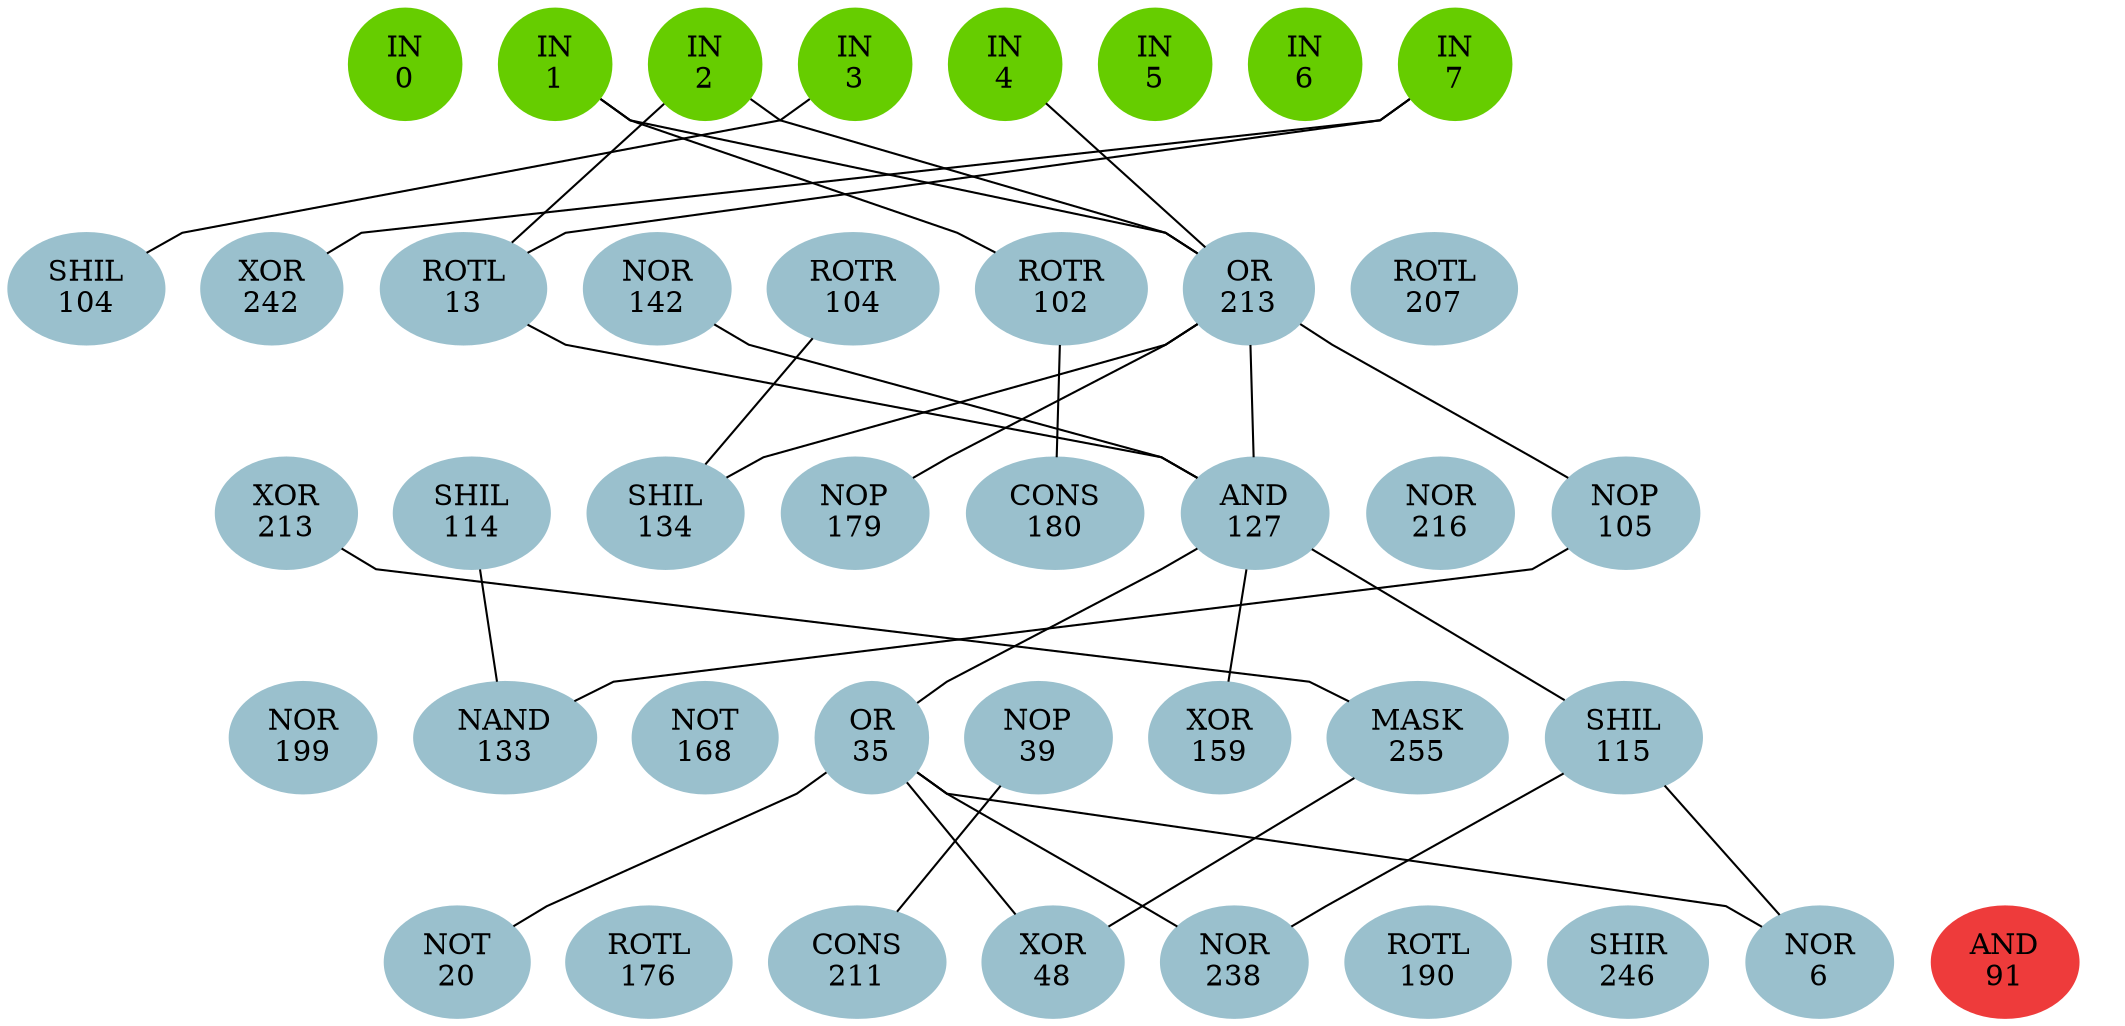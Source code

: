 graph EACircuit {
rankdir=BT;
ranksep=0.75;
ordering=out;
splines=polyline;
node [style=filled, color=lightblue2];

{ rank=same;
node [color=chartreuse3];
"-1_0"[label="IN\n0"];
node [color=chartreuse3];
"-1_1"[label="IN\n1"];
node [color=chartreuse3];
"-1_2"[label="IN\n2"];
node [color=chartreuse3];
"-1_3"[label="IN\n3"];
node [color=chartreuse3];
"-1_4"[label="IN\n4"];
node [color=chartreuse3];
"-1_5"[label="IN\n5"];
node [color=chartreuse3];
"-1_6"[label="IN\n6"];
node [color=chartreuse3];
"-1_7"[label="IN\n7"];
}
{ rank=same;
node [color=lightblue3];
"0_0"[label="SHIL\n104"];
node [color=lightblue3];
"0_1"[label="XOR\n242"];
node [color=lightblue3];
"0_2"[label="ROTL\n13"];
node [color=lightblue3];
"0_3"[label="NOR\n142"];
node [color=lightblue3];
"0_4"[label="ROTR\n104"];
node [color=lightblue3];
"0_5"[label="ROTR\n102"];
node [color=lightblue3];
"0_6"[label="OR\n213"];
node [color=lightblue3];
"0_7"[label="ROTL\n207"];
}
{ rank=same;
node [color=lightblue3];
"1_0"[label="XOR\n213"];
node [color=lightblue3];
"1_1"[label="SHIL\n114"];
node [color=lightblue3];
"1_2"[label="SHIL\n134"];
node [color=lightblue3];
"1_3"[label="NOP\n179"];
node [color=lightblue3];
"1_4"[label="CONS\n180"];
node [color=lightblue3];
"1_5"[label="AND\n127"];
node [color=lightblue3];
"1_6"[label="NOR\n216"];
node [color=lightblue3];
"1_7"[label="NOP\n105"];
}
{ rank=same;
node [color=lightblue3];
"2_0"[label="NOR\n199"];
node [color=lightblue3];
"2_1"[label="NAND\n133"];
node [color=lightblue3];
"2_2"[label="NOT\n168"];
node [color=lightblue3];
"2_3"[label="OR\n35"];
node [color=lightblue3];
"2_4"[label="NOP\n39"];
node [color=lightblue3];
"2_5"[label="XOR\n159"];
node [color=lightblue3];
"2_6"[label="MASK\n255"];
node [color=lightblue3];
"2_7"[label="SHIL\n115"];
}
{ rank=same;
node [color=lightblue3];
"3_0"[label="NOT\n20"];
node [color=lightblue3];
"3_1"[label="ROTL\n176"];
node [color=lightblue3];
"3_2"[label="CONS\n211"];
node [color=lightblue3];
"3_3"[label="XOR\n48"];
node [color=lightblue3];
"3_4"[label="NOR\n238"];
node [color=lightblue3];
"3_5"[label="ROTL\n190"];
node [color=lightblue3];
"3_6"[label="SHIR\n246"];
node [color=lightblue3];
"3_7"[label="NOR\n6"];
}
{ rank=same;
node [color=brown2];
"4_0"[label="AND\n91"];
}
edge[style=invis];
"-1_0" -- "-1_1" -- "-1_2" -- "-1_3" -- "-1_4" -- "-1_5" -- "-1_6" -- "-1_7";
"0_0" -- "0_1" -- "0_2" -- "0_3" -- "0_4" -- "0_5" -- "0_6" -- "0_7";
"1_0" -- "1_1" -- "1_2" -- "1_3" -- "1_4" -- "1_5" -- "1_6" -- "1_7";
"2_0" -- "2_1" -- "2_2" -- "2_3" -- "2_4" -- "2_5" -- "2_6" -- "2_7";
"3_0" -- "3_1" -- "3_2" -- "3_3" -- "3_4" -- "3_5" -- "3_6" -- "3_7";
"4_0" -- "4_0";
edge[style=solid];
"0_0" -- "-1_3";
"0_1" -- "-1_7";
"0_2" -- "-1_2";
"0_2" -- "-1_7";
"0_5" -- "-1_1";
"0_6" -- "-1_1";
"0_6" -- "-1_2";
"0_6" -- "-1_4";
"1_2" -- "0_4";
"1_2" -- "0_6";
"1_3" -- "0_6";
"1_4" -- "0_5";
"1_5" -- "0_2";
"1_5" -- "0_3";
"1_5" -- "0_6";
"1_7" -- "0_6";
"2_1" -- "1_1";
"2_1" -- "1_7";
"2_3" -- "1_5";
"2_5" -- "1_5";
"2_6" -- "1_0";
"2_7" -- "1_5";
"3_0" -- "2_3";
"3_2" -- "2_4";
"3_3" -- "2_3";
"3_3" -- "2_6";
"3_4" -- "2_3";
"3_4" -- "2_7";
"3_7" -- "2_3";
"3_7" -- "2_7";
}